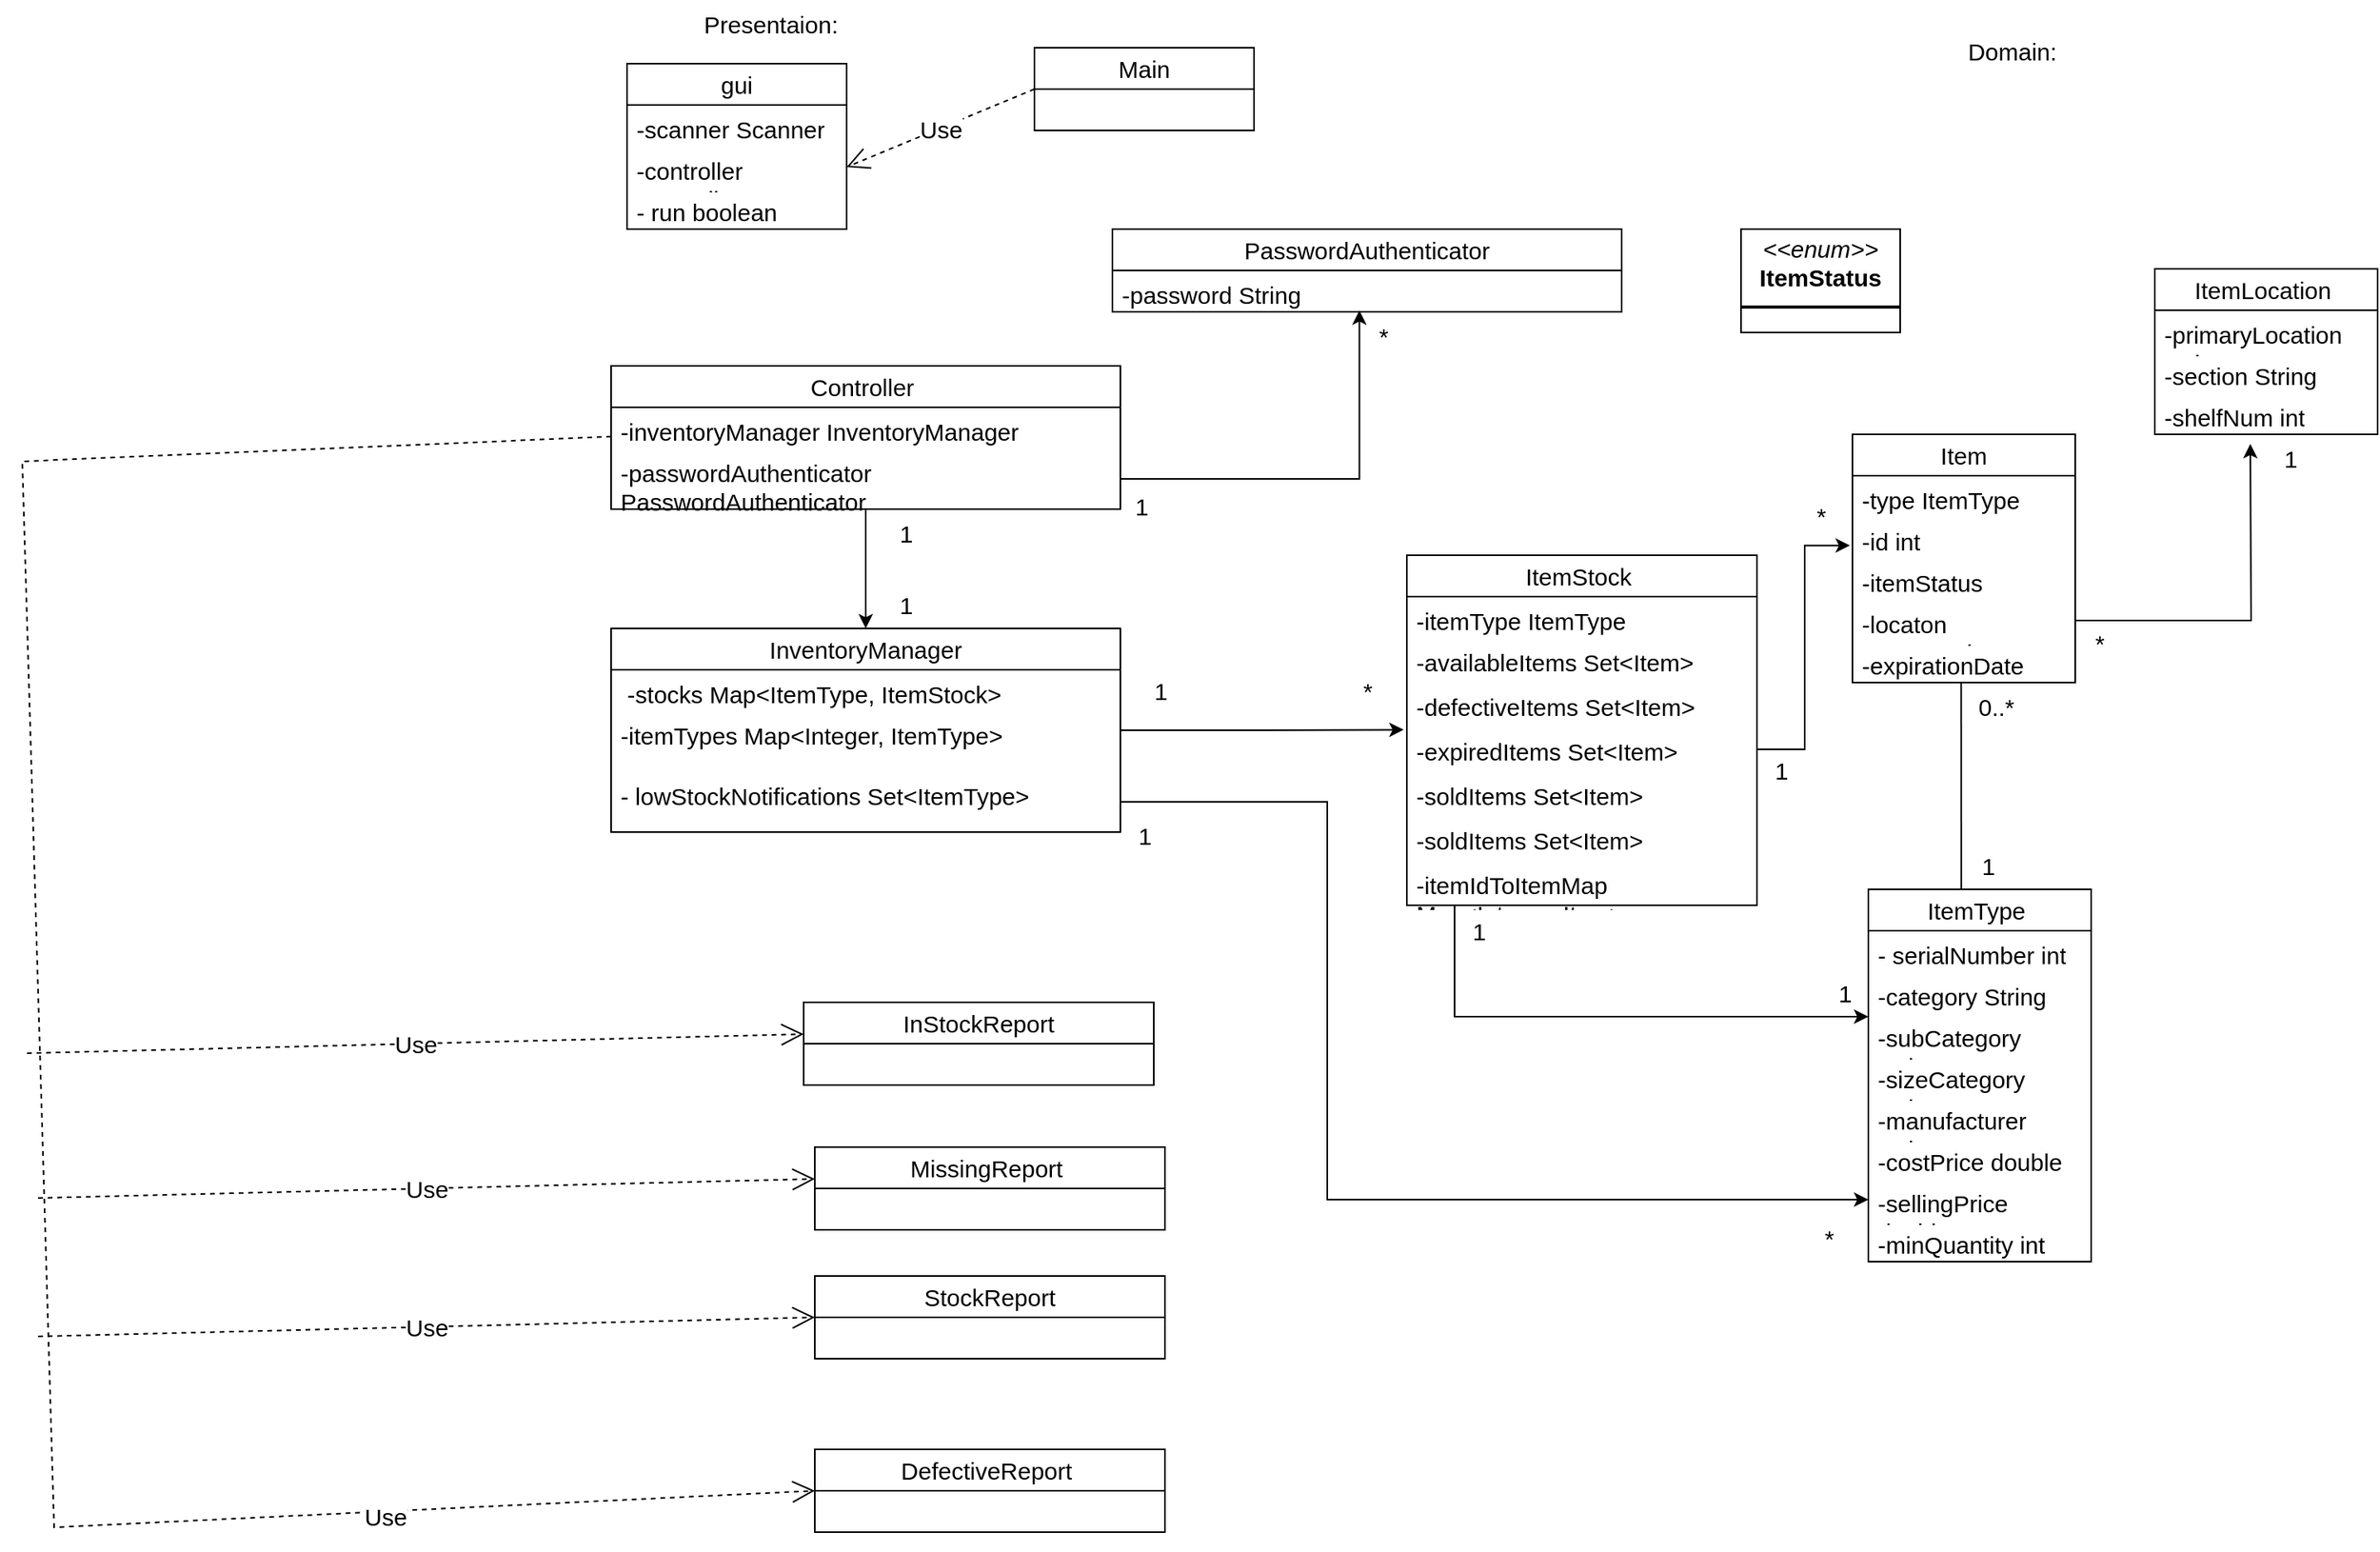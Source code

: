 <mxfile version="24.5.2" type="github">
  <diagram id="C5RBs43oDa-KdzZeNtuy" name="Page-1">
    <mxGraphModel dx="2006" dy="669" grid="1" gridSize="10" guides="1" tooltips="1" connect="1" arrows="1" fold="1" page="1" pageScale="1" pageWidth="827" pageHeight="1169" math="0" shadow="0">
      <root>
        <mxCell id="WIyWlLk6GJQsqaUBKTNV-0" />
        <mxCell id="WIyWlLk6GJQsqaUBKTNV-1" parent="WIyWlLk6GJQsqaUBKTNV-0" />
        <mxCell id="pisz0PyIYx20GaxpdS_j-4" value="&lt;font style=&quot;font-size: 15px;&quot;&gt;Presentaion&lt;/font&gt;:" style="text;html=1;align=center;verticalAlign=middle;resizable=0;points=[];autosize=1;strokeColor=none;fillColor=none;fontSize=15;" vertex="1" parent="WIyWlLk6GJQsqaUBKTNV-1">
          <mxGeometry x="65" y="20" width="110" height="30" as="geometry" />
        </mxCell>
        <mxCell id="pisz0PyIYx20GaxpdS_j-6" value="gui" style="swimlane;fontStyle=0;childLayout=stackLayout;horizontal=1;startSize=26;fillColor=none;horizontalStack=0;resizeParent=1;resizeParentMax=0;resizeLast=0;collapsible=1;marginBottom=0;whiteSpace=wrap;html=1;fontSize=15;" vertex="1" parent="WIyWlLk6GJQsqaUBKTNV-1">
          <mxGeometry x="30" y="60" width="138" height="104" as="geometry" />
        </mxCell>
        <mxCell id="pisz0PyIYx20GaxpdS_j-7" value="-scanner Scanner" style="text;strokeColor=none;fillColor=none;align=left;verticalAlign=top;spacingLeft=4;spacingRight=4;overflow=hidden;rotatable=0;points=[[0,0.5],[1,0.5]];portConstraint=eastwest;whiteSpace=wrap;html=1;fontSize=15;" vertex="1" parent="pisz0PyIYx20GaxpdS_j-6">
          <mxGeometry y="26" width="138" height="26" as="geometry" />
        </mxCell>
        <mxCell id="pisz0PyIYx20GaxpdS_j-8" value="-controller Controller" style="text;strokeColor=none;fillColor=none;align=left;verticalAlign=top;spacingLeft=4;spacingRight=4;overflow=hidden;rotatable=0;points=[[0,0.5],[1,0.5]];portConstraint=eastwest;whiteSpace=wrap;html=1;fontSize=15;" vertex="1" parent="pisz0PyIYx20GaxpdS_j-6">
          <mxGeometry y="52" width="138" height="26" as="geometry" />
        </mxCell>
        <mxCell id="pisz0PyIYx20GaxpdS_j-9" value="- run boolean" style="text;strokeColor=none;fillColor=none;align=left;verticalAlign=top;spacingLeft=4;spacingRight=4;overflow=hidden;rotatable=0;points=[[0,0.5],[1,0.5]];portConstraint=eastwest;whiteSpace=wrap;html=1;fontSize=15;" vertex="1" parent="pisz0PyIYx20GaxpdS_j-6">
          <mxGeometry y="78" width="138" height="26" as="geometry" />
        </mxCell>
        <mxCell id="pisz0PyIYx20GaxpdS_j-14" value="Use" style="endArrow=open;endSize=12;dashed=1;html=1;rounded=0;entryX=1;entryY=0.5;entryDx=0;entryDy=0;exitX=0;exitY=0.5;exitDx=0;exitDy=0;fontSize=15;" edge="1" parent="WIyWlLk6GJQsqaUBKTNV-1" source="pisz0PyIYx20GaxpdS_j-88" target="pisz0PyIYx20GaxpdS_j-8">
          <mxGeometry width="160" relative="1" as="geometry">
            <mxPoint x="220" y="56" as="sourcePoint" />
            <mxPoint x="470" y="180" as="targetPoint" />
          </mxGeometry>
        </mxCell>
        <mxCell id="pisz0PyIYx20GaxpdS_j-18" value="&lt;font style=&quot;font-size: 15px;&quot;&gt;Domain:&lt;/font&gt;" style="text;html=1;align=center;verticalAlign=middle;resizable=0;points=[];autosize=1;strokeColor=none;fillColor=none;fontSize=15;" vertex="1" parent="WIyWlLk6GJQsqaUBKTNV-1">
          <mxGeometry x="860" y="37" width="80" height="30" as="geometry" />
        </mxCell>
        <mxCell id="pisz0PyIYx20GaxpdS_j-19" value="Item" style="swimlane;fontStyle=0;childLayout=stackLayout;horizontal=1;startSize=26;fillColor=none;horizontalStack=0;resizeParent=1;resizeParentMax=0;resizeLast=0;collapsible=1;marginBottom=0;whiteSpace=wrap;html=1;fontSize=15;" vertex="1" parent="WIyWlLk6GJQsqaUBKTNV-1">
          <mxGeometry x="800" y="293" width="140" height="156" as="geometry" />
        </mxCell>
        <mxCell id="pisz0PyIYx20GaxpdS_j-20" value="-type ItemType" style="text;strokeColor=none;fillColor=none;align=left;verticalAlign=top;spacingLeft=4;spacingRight=4;overflow=hidden;rotatable=0;points=[[0,0.5],[1,0.5]];portConstraint=eastwest;whiteSpace=wrap;html=1;fontSize=15;" vertex="1" parent="pisz0PyIYx20GaxpdS_j-19">
          <mxGeometry y="26" width="140" height="26" as="geometry" />
        </mxCell>
        <mxCell id="pisz0PyIYx20GaxpdS_j-21" value="-id int&amp;nbsp;" style="text;strokeColor=none;fillColor=none;align=left;verticalAlign=top;spacingLeft=4;spacingRight=4;overflow=hidden;rotatable=0;points=[[0,0.5],[1,0.5]];portConstraint=eastwest;whiteSpace=wrap;html=1;fontSize=15;" vertex="1" parent="pisz0PyIYx20GaxpdS_j-19">
          <mxGeometry y="52" width="140" height="26" as="geometry" />
        </mxCell>
        <mxCell id="pisz0PyIYx20GaxpdS_j-22" value="-itemStatus ItemStatus" style="text;strokeColor=none;fillColor=none;align=left;verticalAlign=top;spacingLeft=4;spacingRight=4;overflow=hidden;rotatable=0;points=[[0,0.5],[1,0.5]];portConstraint=eastwest;whiteSpace=wrap;html=1;fontSize=15;" vertex="1" parent="pisz0PyIYx20GaxpdS_j-19">
          <mxGeometry y="78" width="140" height="26" as="geometry" />
        </mxCell>
        <mxCell id="pisz0PyIYx20GaxpdS_j-89" style="edgeStyle=orthogonalEdgeStyle;rounded=0;orthogonalLoop=1;jettySize=auto;html=1;fontSize=15;" edge="1" parent="pisz0PyIYx20GaxpdS_j-19" source="pisz0PyIYx20GaxpdS_j-39">
          <mxGeometry relative="1" as="geometry">
            <mxPoint x="250" y="6" as="targetPoint" />
          </mxGeometry>
        </mxCell>
        <mxCell id="pisz0PyIYx20GaxpdS_j-39" value="-locaton ItemLocation" style="text;strokeColor=none;fillColor=none;align=left;verticalAlign=top;spacingLeft=4;spacingRight=4;overflow=hidden;rotatable=0;points=[[0,0.5],[1,0.5]];portConstraint=eastwest;whiteSpace=wrap;html=1;fontSize=15;" vertex="1" parent="pisz0PyIYx20GaxpdS_j-19">
          <mxGeometry y="104" width="140" height="26" as="geometry" />
        </mxCell>
        <mxCell id="pisz0PyIYx20GaxpdS_j-40" value="-expirationDate Date" style="text;strokeColor=none;fillColor=none;align=left;verticalAlign=top;spacingLeft=4;spacingRight=4;overflow=hidden;rotatable=0;points=[[0,0.5],[1,0.5]];portConstraint=eastwest;whiteSpace=wrap;html=1;fontSize=15;" vertex="1" parent="pisz0PyIYx20GaxpdS_j-19">
          <mxGeometry y="130" width="140" height="26" as="geometry" />
        </mxCell>
        <mxCell id="pisz0PyIYx20GaxpdS_j-23" value="ItemLocation&amp;nbsp;" style="swimlane;fontStyle=0;childLayout=stackLayout;horizontal=1;startSize=26;fillColor=none;horizontalStack=0;resizeParent=1;resizeParentMax=0;resizeLast=0;collapsible=1;marginBottom=0;whiteSpace=wrap;html=1;fontSize=15;" vertex="1" parent="WIyWlLk6GJQsqaUBKTNV-1">
          <mxGeometry x="990" y="189" width="140" height="104" as="geometry" />
        </mxCell>
        <mxCell id="pisz0PyIYx20GaxpdS_j-24" value="-primaryLocation String" style="text;strokeColor=none;fillColor=none;align=left;verticalAlign=top;spacingLeft=4;spacingRight=4;overflow=hidden;rotatable=0;points=[[0,0.5],[1,0.5]];portConstraint=eastwest;whiteSpace=wrap;html=1;fontSize=15;" vertex="1" parent="pisz0PyIYx20GaxpdS_j-23">
          <mxGeometry y="26" width="140" height="26" as="geometry" />
        </mxCell>
        <mxCell id="pisz0PyIYx20GaxpdS_j-25" value="-section String" style="text;strokeColor=none;fillColor=none;align=left;verticalAlign=top;spacingLeft=4;spacingRight=4;overflow=hidden;rotatable=0;points=[[0,0.5],[1,0.5]];portConstraint=eastwest;whiteSpace=wrap;html=1;fontSize=15;" vertex="1" parent="pisz0PyIYx20GaxpdS_j-23">
          <mxGeometry y="52" width="140" height="26" as="geometry" />
        </mxCell>
        <mxCell id="pisz0PyIYx20GaxpdS_j-26" value="-shelfNum int" style="text;strokeColor=none;fillColor=none;align=left;verticalAlign=top;spacingLeft=4;spacingRight=4;overflow=hidden;rotatable=0;points=[[0,0.5],[1,0.5]];portConstraint=eastwest;whiteSpace=wrap;html=1;fontSize=15;" vertex="1" parent="pisz0PyIYx20GaxpdS_j-23">
          <mxGeometry y="78" width="140" height="26" as="geometry" />
        </mxCell>
        <mxCell id="pisz0PyIYx20GaxpdS_j-100" style="edgeStyle=orthogonalEdgeStyle;rounded=0;orthogonalLoop=1;jettySize=auto;html=1;entryX=0;entryY=0.5;entryDx=0;entryDy=0;fontSize=15;" edge="1" parent="WIyWlLk6GJQsqaUBKTNV-1" source="pisz0PyIYx20GaxpdS_j-47">
          <mxGeometry relative="1" as="geometry">
            <mxPoint x="470.0" y="784" as="sourcePoint" />
            <mxPoint x="810.0" y="659" as="targetPoint" />
            <Array as="points">
              <mxPoint x="550" y="659" />
            </Array>
          </mxGeometry>
        </mxCell>
        <mxCell id="pisz0PyIYx20GaxpdS_j-27" value="ItemStock&amp;nbsp;" style="swimlane;fontStyle=0;childLayout=stackLayout;horizontal=1;startSize=26;fillColor=none;horizontalStack=0;resizeParent=1;resizeParentMax=0;resizeLast=0;collapsible=1;marginBottom=0;whiteSpace=wrap;html=1;fontSize=15;" vertex="1" parent="WIyWlLk6GJQsqaUBKTNV-1">
          <mxGeometry x="520" y="369" width="220" height="220" as="geometry" />
        </mxCell>
        <mxCell id="pisz0PyIYx20GaxpdS_j-28" value="-itemType ItemType&amp;nbsp;" style="text;strokeColor=none;fillColor=none;align=left;verticalAlign=top;spacingLeft=4;spacingRight=4;overflow=hidden;rotatable=0;points=[[0,0.5],[1,0.5]];portConstraint=eastwest;whiteSpace=wrap;html=1;fontSize=15;" vertex="1" parent="pisz0PyIYx20GaxpdS_j-27">
          <mxGeometry y="26" width="220" height="26" as="geometry" />
        </mxCell>
        <mxCell id="pisz0PyIYx20GaxpdS_j-42" value="-availableItems Set&amp;lt;Item&amp;gt;" style="text;strokeColor=none;fillColor=none;align=left;verticalAlign=top;spacingLeft=4;spacingRight=4;overflow=hidden;rotatable=0;points=[[0,0.5],[1,0.5]];portConstraint=eastwest;whiteSpace=wrap;html=1;fontSize=15;" vertex="1" parent="pisz0PyIYx20GaxpdS_j-27">
          <mxGeometry y="52" width="220" height="28" as="geometry" />
        </mxCell>
        <mxCell id="pisz0PyIYx20GaxpdS_j-43" value="-defectiveItems Set&amp;lt;Item&amp;gt;" style="text;strokeColor=none;fillColor=none;align=left;verticalAlign=top;spacingLeft=4;spacingRight=4;overflow=hidden;rotatable=0;points=[[0,0.5],[1,0.5]];portConstraint=eastwest;whiteSpace=wrap;html=1;fontSize=15;" vertex="1" parent="pisz0PyIYx20GaxpdS_j-27">
          <mxGeometry y="80" width="220" height="28" as="geometry" />
        </mxCell>
        <mxCell id="pisz0PyIYx20GaxpdS_j-44" value="-expiredItems Set&amp;lt;Item&amp;gt;" style="text;strokeColor=none;fillColor=none;align=left;verticalAlign=top;spacingLeft=4;spacingRight=4;overflow=hidden;rotatable=0;points=[[0,0.5],[1,0.5]];portConstraint=eastwest;whiteSpace=wrap;html=1;fontSize=15;" vertex="1" parent="pisz0PyIYx20GaxpdS_j-27">
          <mxGeometry y="108" width="220" height="28" as="geometry" />
        </mxCell>
        <mxCell id="pisz0PyIYx20GaxpdS_j-45" value="-soldItems Set&amp;lt;Item&amp;gt;" style="text;strokeColor=none;fillColor=none;align=left;verticalAlign=top;spacingLeft=4;spacingRight=4;overflow=hidden;rotatable=0;points=[[0,0.5],[1,0.5]];portConstraint=eastwest;whiteSpace=wrap;html=1;fontSize=15;" vertex="1" parent="pisz0PyIYx20GaxpdS_j-27">
          <mxGeometry y="136" width="220" height="28" as="geometry" />
        </mxCell>
        <mxCell id="pisz0PyIYx20GaxpdS_j-46" value="-soldItems Set&amp;lt;Item&amp;gt;" style="text;strokeColor=none;fillColor=none;align=left;verticalAlign=top;spacingLeft=4;spacingRight=4;overflow=hidden;rotatable=0;points=[[0,0.5],[1,0.5]];portConstraint=eastwest;whiteSpace=wrap;html=1;fontSize=15;" vertex="1" parent="pisz0PyIYx20GaxpdS_j-27">
          <mxGeometry y="164" width="220" height="28" as="geometry" />
        </mxCell>
        <mxCell id="pisz0PyIYx20GaxpdS_j-47" value="-itemIdToItemMap Map&amp;lt;Integer, Item&amp;gt;&amp;nbsp;" style="text;strokeColor=none;fillColor=none;align=left;verticalAlign=top;spacingLeft=4;spacingRight=4;overflow=hidden;rotatable=0;points=[[0,0.5],[1,0.5]];portConstraint=eastwest;whiteSpace=wrap;html=1;fontSize=15;" vertex="1" parent="pisz0PyIYx20GaxpdS_j-27">
          <mxGeometry y="192" width="220" height="28" as="geometry" />
        </mxCell>
        <mxCell id="pisz0PyIYx20GaxpdS_j-35" value="ItemType&amp;nbsp;" style="swimlane;fontStyle=0;childLayout=stackLayout;horizontal=1;startSize=26;fillColor=none;horizontalStack=0;resizeParent=1;resizeParentMax=0;resizeLast=0;collapsible=1;marginBottom=0;whiteSpace=wrap;html=1;fontSize=15;" vertex="1" parent="WIyWlLk6GJQsqaUBKTNV-1">
          <mxGeometry x="810" y="579" width="140" height="234" as="geometry" />
        </mxCell>
        <mxCell id="pisz0PyIYx20GaxpdS_j-36" value="-&amp;nbsp;serialNumber int" style="text;strokeColor=none;fillColor=none;align=left;verticalAlign=top;spacingLeft=4;spacingRight=4;overflow=hidden;rotatable=0;points=[[0,0.5],[1,0.5]];portConstraint=eastwest;whiteSpace=wrap;html=1;fontSize=15;" vertex="1" parent="pisz0PyIYx20GaxpdS_j-35">
          <mxGeometry y="26" width="140" height="26" as="geometry" />
        </mxCell>
        <mxCell id="pisz0PyIYx20GaxpdS_j-37" value="-category String" style="text;strokeColor=none;fillColor=none;align=left;verticalAlign=top;spacingLeft=4;spacingRight=4;overflow=hidden;rotatable=0;points=[[0,0.5],[1,0.5]];portConstraint=eastwest;whiteSpace=wrap;html=1;fontSize=15;" vertex="1" parent="pisz0PyIYx20GaxpdS_j-35">
          <mxGeometry y="52" width="140" height="26" as="geometry" />
        </mxCell>
        <mxCell id="pisz0PyIYx20GaxpdS_j-48" value="-subCategory String" style="text;strokeColor=none;fillColor=none;align=left;verticalAlign=top;spacingLeft=4;spacingRight=4;overflow=hidden;rotatable=0;points=[[0,0.5],[1,0.5]];portConstraint=eastwest;whiteSpace=wrap;html=1;fontSize=15;" vertex="1" parent="pisz0PyIYx20GaxpdS_j-35">
          <mxGeometry y="78" width="140" height="26" as="geometry" />
        </mxCell>
        <mxCell id="pisz0PyIYx20GaxpdS_j-49" value="-sizeCategory String" style="text;strokeColor=none;fillColor=none;align=left;verticalAlign=top;spacingLeft=4;spacingRight=4;overflow=hidden;rotatable=0;points=[[0,0.5],[1,0.5]];portConstraint=eastwest;whiteSpace=wrap;html=1;fontSize=15;" vertex="1" parent="pisz0PyIYx20GaxpdS_j-35">
          <mxGeometry y="104" width="140" height="26" as="geometry" />
        </mxCell>
        <mxCell id="pisz0PyIYx20GaxpdS_j-50" value="-manufacturer String" style="text;strokeColor=none;fillColor=none;align=left;verticalAlign=top;spacingLeft=4;spacingRight=4;overflow=hidden;rotatable=0;points=[[0,0.5],[1,0.5]];portConstraint=eastwest;whiteSpace=wrap;html=1;fontSize=15;" vertex="1" parent="pisz0PyIYx20GaxpdS_j-35">
          <mxGeometry y="130" width="140" height="26" as="geometry" />
        </mxCell>
        <mxCell id="pisz0PyIYx20GaxpdS_j-51" value="-costPrice double" style="text;strokeColor=none;fillColor=none;align=left;verticalAlign=top;spacingLeft=4;spacingRight=4;overflow=hidden;rotatable=0;points=[[0,0.5],[1,0.5]];portConstraint=eastwest;whiteSpace=wrap;html=1;fontSize=15;" vertex="1" parent="pisz0PyIYx20GaxpdS_j-35">
          <mxGeometry y="156" width="140" height="26" as="geometry" />
        </mxCell>
        <mxCell id="pisz0PyIYx20GaxpdS_j-53" value="-sellingPrice double" style="text;strokeColor=none;fillColor=none;align=left;verticalAlign=top;spacingLeft=4;spacingRight=4;overflow=hidden;rotatable=0;points=[[0,0.5],[1,0.5]];portConstraint=eastwest;whiteSpace=wrap;html=1;fontSize=15;" vertex="1" parent="pisz0PyIYx20GaxpdS_j-35">
          <mxGeometry y="182" width="140" height="26" as="geometry" />
        </mxCell>
        <mxCell id="pisz0PyIYx20GaxpdS_j-54" value="-minQuantity int" style="text;strokeColor=none;fillColor=none;align=left;verticalAlign=top;spacingLeft=4;spacingRight=4;overflow=hidden;rotatable=0;points=[[0,0.5],[1,0.5]];portConstraint=eastwest;whiteSpace=wrap;html=1;fontSize=15;" vertex="1" parent="pisz0PyIYx20GaxpdS_j-35">
          <mxGeometry y="208" width="140" height="26" as="geometry" />
        </mxCell>
        <mxCell id="pisz0PyIYx20GaxpdS_j-41" value="&lt;p style=&quot;margin: 4px 0px 0px; text-align: center; font-size: 15px;&quot;&gt;&lt;i style=&quot;font-size: 15px;&quot;&gt;&amp;lt;&amp;lt;enum&amp;gt;&amp;gt;&lt;/i&gt;&lt;br style=&quot;font-size: 15px;&quot;&gt;&lt;b style=&quot;font-size: 15px;&quot;&gt;ItemStatus&lt;/b&gt;&lt;br style=&quot;font-size: 15px;&quot;&gt;&lt;/p&gt;&lt;hr style=&quot;border-style: solid; font-size: 15px;&quot;&gt;&lt;p style=&quot;margin: 0px 0px 0px 4px; font-size: 15px;&quot;&gt;&lt;br style=&quot;font-size: 15px;&quot;&gt;&lt;/p&gt;" style="verticalAlign=top;align=left;overflow=fill;html=1;whiteSpace=wrap;fontSize=15;" vertex="1" parent="WIyWlLk6GJQsqaUBKTNV-1">
          <mxGeometry x="730" y="164" width="100" height="65" as="geometry" />
        </mxCell>
        <mxCell id="pisz0PyIYx20GaxpdS_j-55" value="DefectiveReport&amp;nbsp;" style="swimlane;fontStyle=0;childLayout=stackLayout;horizontal=1;startSize=26;fillColor=none;horizontalStack=0;resizeParent=1;resizeParentMax=0;resizeLast=0;collapsible=1;marginBottom=0;whiteSpace=wrap;html=1;fontSize=15;" vertex="1" parent="WIyWlLk6GJQsqaUBKTNV-1">
          <mxGeometry x="148" y="931" width="220" height="52" as="geometry" />
        </mxCell>
        <mxCell id="pisz0PyIYx20GaxpdS_j-63" value="StockReport" style="swimlane;fontStyle=0;childLayout=stackLayout;horizontal=1;startSize=26;fillColor=none;horizontalStack=0;resizeParent=1;resizeParentMax=0;resizeLast=0;collapsible=1;marginBottom=0;whiteSpace=wrap;html=1;fontSize=15;" vertex="1" parent="WIyWlLk6GJQsqaUBKTNV-1">
          <mxGeometry x="148" y="822" width="220" height="52" as="geometry" />
        </mxCell>
        <mxCell id="pisz0PyIYx20GaxpdS_j-64" value="InStockReport" style="swimlane;fontStyle=0;childLayout=stackLayout;horizontal=1;startSize=26;fillColor=none;horizontalStack=0;resizeParent=1;resizeParentMax=0;resizeLast=0;collapsible=1;marginBottom=0;whiteSpace=wrap;html=1;fontSize=15;" vertex="1" parent="WIyWlLk6GJQsqaUBKTNV-1">
          <mxGeometry x="141" y="650" width="220" height="52" as="geometry" />
        </mxCell>
        <mxCell id="pisz0PyIYx20GaxpdS_j-65" value="MissingReport&amp;nbsp;" style="swimlane;fontStyle=0;childLayout=stackLayout;horizontal=1;startSize=26;fillColor=none;horizontalStack=0;resizeParent=1;resizeParentMax=0;resizeLast=0;collapsible=1;marginBottom=0;whiteSpace=wrap;html=1;fontSize=15;" vertex="1" parent="WIyWlLk6GJQsqaUBKTNV-1">
          <mxGeometry x="148" y="741" width="220" height="52" as="geometry" />
        </mxCell>
        <mxCell id="pisz0PyIYx20GaxpdS_j-116" style="edgeStyle=orthogonalEdgeStyle;rounded=0;orthogonalLoop=1;jettySize=auto;html=1;fontSize=15;" edge="1" parent="WIyWlLk6GJQsqaUBKTNV-1" source="pisz0PyIYx20GaxpdS_j-67" target="pisz0PyIYx20GaxpdS_j-76">
          <mxGeometry relative="1" as="geometry" />
        </mxCell>
        <mxCell id="pisz0PyIYx20GaxpdS_j-67" value="Controller&amp;nbsp;" style="swimlane;fontStyle=0;childLayout=stackLayout;horizontal=1;startSize=26;fillColor=none;horizontalStack=0;resizeParent=1;resizeParentMax=0;resizeLast=0;collapsible=1;marginBottom=0;whiteSpace=wrap;html=1;fontSize=15;" vertex="1" parent="WIyWlLk6GJQsqaUBKTNV-1">
          <mxGeometry x="20" y="250" width="320" height="90" as="geometry" />
        </mxCell>
        <mxCell id="pisz0PyIYx20GaxpdS_j-68" value="-inventoryManager InventoryManager" style="text;strokeColor=none;fillColor=none;align=left;verticalAlign=top;spacingLeft=4;spacingRight=4;overflow=hidden;rotatable=0;points=[[0,0.5],[1,0.5]];portConstraint=eastwest;whiteSpace=wrap;html=1;fontSize=15;" vertex="1" parent="pisz0PyIYx20GaxpdS_j-67">
          <mxGeometry y="26" width="320" height="26" as="geometry" />
        </mxCell>
        <mxCell id="pisz0PyIYx20GaxpdS_j-119" value="" style="endArrow=open;endSize=12;dashed=1;html=1;rounded=0;entryX=0;entryY=0.5;entryDx=0;entryDy=0;fontSize=15;" edge="1" parent="pisz0PyIYx20GaxpdS_j-67" target="pisz0PyIYx20GaxpdS_j-55">
          <mxGeometry width="160" relative="1" as="geometry">
            <mxPoint y="44.41" as="sourcePoint" />
            <mxPoint x="-270" y="40" as="targetPoint" />
            <Array as="points">
              <mxPoint x="-370" y="60" />
              <mxPoint x="-350" y="730" />
            </Array>
          </mxGeometry>
        </mxCell>
        <mxCell id="pisz0PyIYx20GaxpdS_j-124" value="Use" style="edgeLabel;html=1;align=center;verticalAlign=middle;resizable=0;points=[];fontSize=15;" vertex="1" connectable="0" parent="pisz0PyIYx20GaxpdS_j-119">
          <mxGeometry x="0.643" y="-3" relative="1" as="geometry">
            <mxPoint as="offset" />
          </mxGeometry>
        </mxCell>
        <mxCell id="pisz0PyIYx20GaxpdS_j-75" value="-passwordAuthenticator PasswordAuthenticator" style="text;strokeColor=none;fillColor=none;align=left;verticalAlign=top;spacingLeft=4;spacingRight=4;overflow=hidden;rotatable=0;points=[[0,0.5],[1,0.5]];portConstraint=eastwest;whiteSpace=wrap;html=1;fontSize=15;" vertex="1" parent="pisz0PyIYx20GaxpdS_j-67">
          <mxGeometry y="52" width="320" height="38" as="geometry" />
        </mxCell>
        <mxCell id="pisz0PyIYx20GaxpdS_j-76" value="InventoryManager" style="swimlane;fontStyle=0;childLayout=stackLayout;horizontal=1;startSize=26;fillColor=none;horizontalStack=0;resizeParent=1;resizeParentMax=0;resizeLast=0;collapsible=1;marginBottom=0;whiteSpace=wrap;html=1;fontSize=15;" vertex="1" parent="WIyWlLk6GJQsqaUBKTNV-1">
          <mxGeometry x="20" y="415" width="320" height="128" as="geometry" />
        </mxCell>
        <mxCell id="pisz0PyIYx20GaxpdS_j-77" value="&amp;nbsp;-stocks Map&amp;lt;ItemType, ItemStock&amp;gt;&amp;nbsp;" style="text;strokeColor=none;fillColor=none;align=left;verticalAlign=top;spacingLeft=4;spacingRight=4;overflow=hidden;rotatable=0;points=[[0,0.5],[1,0.5]];portConstraint=eastwest;whiteSpace=wrap;html=1;fontSize=15;" vertex="1" parent="pisz0PyIYx20GaxpdS_j-76">
          <mxGeometry y="26" width="320" height="26" as="geometry" />
        </mxCell>
        <mxCell id="pisz0PyIYx20GaxpdS_j-78" value="-itemTypes Map&amp;lt;Integer, ItemType&amp;gt;" style="text;strokeColor=none;fillColor=none;align=left;verticalAlign=top;spacingLeft=4;spacingRight=4;overflow=hidden;rotatable=0;points=[[0,0.5],[1,0.5]];portConstraint=eastwest;whiteSpace=wrap;html=1;fontSize=15;" vertex="1" parent="pisz0PyIYx20GaxpdS_j-76">
          <mxGeometry y="52" width="320" height="38" as="geometry" />
        </mxCell>
        <mxCell id="pisz0PyIYx20GaxpdS_j-79" value="- lowStockNotifications Set&amp;lt;ItemType&amp;gt;" style="text;strokeColor=none;fillColor=none;align=left;verticalAlign=top;spacingLeft=4;spacingRight=4;overflow=hidden;rotatable=0;points=[[0,0.5],[1,0.5]];portConstraint=eastwest;whiteSpace=wrap;html=1;fontSize=15;" vertex="1" parent="pisz0PyIYx20GaxpdS_j-76">
          <mxGeometry y="90" width="320" height="38" as="geometry" />
        </mxCell>
        <mxCell id="pisz0PyIYx20GaxpdS_j-84" value="PasswordAuthenticator" style="swimlane;fontStyle=0;childLayout=stackLayout;horizontal=1;startSize=26;fillColor=none;horizontalStack=0;resizeParent=1;resizeParentMax=0;resizeLast=0;collapsible=1;marginBottom=0;whiteSpace=wrap;html=1;fontSize=15;" vertex="1" parent="WIyWlLk6GJQsqaUBKTNV-1">
          <mxGeometry x="335" y="164" width="320" height="52" as="geometry" />
        </mxCell>
        <mxCell id="pisz0PyIYx20GaxpdS_j-85" value="-password String&amp;nbsp;" style="text;strokeColor=none;fillColor=none;align=left;verticalAlign=top;spacingLeft=4;spacingRight=4;overflow=hidden;rotatable=0;points=[[0,0.5],[1,0.5]];portConstraint=eastwest;whiteSpace=wrap;html=1;fontSize=15;" vertex="1" parent="pisz0PyIYx20GaxpdS_j-84">
          <mxGeometry y="26" width="320" height="26" as="geometry" />
        </mxCell>
        <mxCell id="pisz0PyIYx20GaxpdS_j-88" value="Main" style="swimlane;fontStyle=0;childLayout=stackLayout;horizontal=1;startSize=26;fillColor=none;horizontalStack=0;resizeParent=1;resizeParentMax=0;resizeLast=0;collapsible=1;marginBottom=0;whiteSpace=wrap;html=1;fontSize=15;" vertex="1" parent="WIyWlLk6GJQsqaUBKTNV-1">
          <mxGeometry x="286" y="50" width="138" height="52" as="geometry" />
        </mxCell>
        <mxCell id="pisz0PyIYx20GaxpdS_j-90" value="*" style="text;html=1;align=center;verticalAlign=middle;resizable=0;points=[];autosize=1;strokeColor=none;fillColor=none;fontSize=15;" vertex="1" parent="WIyWlLk6GJQsqaUBKTNV-1">
          <mxGeometry x="940" y="409" width="30" height="30" as="geometry" />
        </mxCell>
        <mxCell id="pisz0PyIYx20GaxpdS_j-91" value="1" style="text;html=1;align=center;verticalAlign=middle;resizable=0;points=[];autosize=1;strokeColor=none;fillColor=none;fontSize=15;" vertex="1" parent="WIyWlLk6GJQsqaUBKTNV-1">
          <mxGeometry x="1060" y="293" width="30" height="30" as="geometry" />
        </mxCell>
        <mxCell id="pisz0PyIYx20GaxpdS_j-96" value="" style="endArrow=none;html=1;rounded=0;entryX=0.488;entryY=1.019;entryDx=0;entryDy=0;entryPerimeter=0;exitX=0.417;exitY=0.002;exitDx=0;exitDy=0;exitPerimeter=0;fontSize=15;" edge="1" parent="WIyWlLk6GJQsqaUBKTNV-1" source="pisz0PyIYx20GaxpdS_j-35" target="pisz0PyIYx20GaxpdS_j-40">
          <mxGeometry width="50" height="50" relative="1" as="geometry">
            <mxPoint x="1150" y="599" as="sourcePoint" />
            <mxPoint x="1200" y="549" as="targetPoint" />
          </mxGeometry>
        </mxCell>
        <mxCell id="pisz0PyIYx20GaxpdS_j-97" value="1" style="text;html=1;align=center;verticalAlign=middle;resizable=0;points=[];autosize=1;strokeColor=none;fillColor=none;fontSize=15;" vertex="1" parent="WIyWlLk6GJQsqaUBKTNV-1">
          <mxGeometry x="870" y="549" width="30" height="30" as="geometry" />
        </mxCell>
        <mxCell id="pisz0PyIYx20GaxpdS_j-98" value="0..*" style="text;html=1;align=center;verticalAlign=middle;resizable=0;points=[];autosize=1;strokeColor=none;fillColor=none;fontSize=15;" vertex="1" parent="WIyWlLk6GJQsqaUBKTNV-1">
          <mxGeometry x="865" y="449" width="50" height="30" as="geometry" />
        </mxCell>
        <mxCell id="pisz0PyIYx20GaxpdS_j-101" value="1" style="text;html=1;align=center;verticalAlign=middle;resizable=0;points=[];autosize=1;strokeColor=none;fillColor=none;fontSize=15;" vertex="1" parent="WIyWlLk6GJQsqaUBKTNV-1">
          <mxGeometry x="780" y="629" width="30" height="30" as="geometry" />
        </mxCell>
        <mxCell id="pisz0PyIYx20GaxpdS_j-102" value="1" style="text;html=1;align=center;verticalAlign=middle;resizable=0;points=[];autosize=1;strokeColor=none;fillColor=none;fontSize=15;" vertex="1" parent="WIyWlLk6GJQsqaUBKTNV-1">
          <mxGeometry x="550" y="590" width="30" height="30" as="geometry" />
        </mxCell>
        <mxCell id="pisz0PyIYx20GaxpdS_j-103" style="edgeStyle=orthogonalEdgeStyle;rounded=0;orthogonalLoop=1;jettySize=auto;html=1;entryX=-0.011;entryY=0.687;entryDx=0;entryDy=0;entryPerimeter=0;fontSize=15;" edge="1" parent="WIyWlLk6GJQsqaUBKTNV-1" source="pisz0PyIYx20GaxpdS_j-44" target="pisz0PyIYx20GaxpdS_j-21">
          <mxGeometry relative="1" as="geometry" />
        </mxCell>
        <mxCell id="pisz0PyIYx20GaxpdS_j-104" value="1" style="text;html=1;align=center;verticalAlign=middle;resizable=0;points=[];autosize=1;strokeColor=none;fillColor=none;fontSize=15;" vertex="1" parent="WIyWlLk6GJQsqaUBKTNV-1">
          <mxGeometry x="740" y="489" width="30" height="30" as="geometry" />
        </mxCell>
        <mxCell id="pisz0PyIYx20GaxpdS_j-105" value="*" style="text;html=1;align=center;verticalAlign=middle;resizable=0;points=[];autosize=1;strokeColor=none;fillColor=none;fontSize=15;" vertex="1" parent="WIyWlLk6GJQsqaUBKTNV-1">
          <mxGeometry x="765" y="329" width="30" height="30" as="geometry" />
        </mxCell>
        <mxCell id="pisz0PyIYx20GaxpdS_j-107" style="edgeStyle=orthogonalEdgeStyle;rounded=0;orthogonalLoop=1;jettySize=auto;html=1;entryX=-0.009;entryY=0.06;entryDx=0;entryDy=0;entryPerimeter=0;fontSize=15;" edge="1" parent="WIyWlLk6GJQsqaUBKTNV-1" source="pisz0PyIYx20GaxpdS_j-76" target="pisz0PyIYx20GaxpdS_j-44">
          <mxGeometry relative="1" as="geometry" />
        </mxCell>
        <mxCell id="pisz0PyIYx20GaxpdS_j-108" style="edgeStyle=orthogonalEdgeStyle;rounded=0;orthogonalLoop=1;jettySize=auto;html=1;entryX=0;entryY=0.5;entryDx=0;entryDy=0;fontSize=15;" edge="1" parent="WIyWlLk6GJQsqaUBKTNV-1" source="pisz0PyIYx20GaxpdS_j-79" target="pisz0PyIYx20GaxpdS_j-53">
          <mxGeometry relative="1" as="geometry">
            <Array as="points">
              <mxPoint x="470" y="524" />
              <mxPoint x="470" y="774" />
            </Array>
          </mxGeometry>
        </mxCell>
        <mxCell id="pisz0PyIYx20GaxpdS_j-109" value="*" style="text;html=1;align=center;verticalAlign=middle;resizable=0;points=[];autosize=1;strokeColor=none;fillColor=none;fontSize=15;" vertex="1" parent="WIyWlLk6GJQsqaUBKTNV-1">
          <mxGeometry x="770" y="783" width="30" height="30" as="geometry" />
        </mxCell>
        <mxCell id="pisz0PyIYx20GaxpdS_j-110" value="1" style="text;html=1;align=center;verticalAlign=middle;resizable=0;points=[];autosize=1;strokeColor=none;fillColor=none;fontSize=15;" vertex="1" parent="WIyWlLk6GJQsqaUBKTNV-1">
          <mxGeometry x="340" y="530" width="30" height="30" as="geometry" />
        </mxCell>
        <mxCell id="pisz0PyIYx20GaxpdS_j-111" value="*" style="text;html=1;align=center;verticalAlign=middle;resizable=0;points=[];autosize=1;strokeColor=none;fillColor=none;fontSize=15;" vertex="1" parent="WIyWlLk6GJQsqaUBKTNV-1">
          <mxGeometry x="480" y="439" width="30" height="30" as="geometry" />
        </mxCell>
        <mxCell id="pisz0PyIYx20GaxpdS_j-112" value="1" style="text;html=1;align=center;verticalAlign=middle;resizable=0;points=[];autosize=1;strokeColor=none;fillColor=none;fontSize=15;" vertex="1" parent="WIyWlLk6GJQsqaUBKTNV-1">
          <mxGeometry x="350" y="439" width="30" height="30" as="geometry" />
        </mxCell>
        <mxCell id="pisz0PyIYx20GaxpdS_j-113" style="edgeStyle=orthogonalEdgeStyle;rounded=0;orthogonalLoop=1;jettySize=auto;html=1;entryX=0.485;entryY=0.966;entryDx=0;entryDy=0;entryPerimeter=0;fontSize=15;" edge="1" parent="WIyWlLk6GJQsqaUBKTNV-1" source="pisz0PyIYx20GaxpdS_j-75" target="pisz0PyIYx20GaxpdS_j-85">
          <mxGeometry relative="1" as="geometry">
            <mxPoint x="410" y="300" as="targetPoint" />
          </mxGeometry>
        </mxCell>
        <mxCell id="pisz0PyIYx20GaxpdS_j-114" value="*" style="text;html=1;align=center;verticalAlign=middle;resizable=0;points=[];autosize=1;strokeColor=none;fillColor=none;fontSize=15;" vertex="1" parent="WIyWlLk6GJQsqaUBKTNV-1">
          <mxGeometry x="490" y="216" width="30" height="30" as="geometry" />
        </mxCell>
        <mxCell id="pisz0PyIYx20GaxpdS_j-115" value="1" style="text;html=1;align=center;verticalAlign=middle;resizable=0;points=[];autosize=1;strokeColor=none;fillColor=none;fontSize=15;" vertex="1" parent="WIyWlLk6GJQsqaUBKTNV-1">
          <mxGeometry x="338" y="323" width="30" height="30" as="geometry" />
        </mxCell>
        <mxCell id="pisz0PyIYx20GaxpdS_j-117" value="1" style="text;html=1;align=center;verticalAlign=middle;resizable=0;points=[];autosize=1;strokeColor=none;fillColor=none;fontSize=15;" vertex="1" parent="WIyWlLk6GJQsqaUBKTNV-1">
          <mxGeometry x="190" y="385" width="30" height="30" as="geometry" />
        </mxCell>
        <mxCell id="pisz0PyIYx20GaxpdS_j-118" value="1" style="text;html=1;align=center;verticalAlign=middle;resizable=0;points=[];autosize=1;strokeColor=none;fillColor=none;fontSize=15;" vertex="1" parent="WIyWlLk6GJQsqaUBKTNV-1">
          <mxGeometry x="190" y="340" width="30" height="30" as="geometry" />
        </mxCell>
        <mxCell id="pisz0PyIYx20GaxpdS_j-121" value="Use" style="endArrow=open;endSize=12;dashed=1;html=1;rounded=0;entryX=0;entryY=0.5;entryDx=0;entryDy=0;fontSize=15;" edge="1" parent="WIyWlLk6GJQsqaUBKTNV-1" target="pisz0PyIYx20GaxpdS_j-63">
          <mxGeometry width="160" relative="1" as="geometry">
            <mxPoint x="-340" y="860" as="sourcePoint" />
            <mxPoint x="-180" y="860" as="targetPoint" />
          </mxGeometry>
        </mxCell>
        <mxCell id="pisz0PyIYx20GaxpdS_j-122" value="Use" style="endArrow=open;endSize=12;dashed=1;html=1;rounded=0;entryX=0;entryY=0.5;entryDx=0;entryDy=0;fontSize=15;" edge="1" parent="WIyWlLk6GJQsqaUBKTNV-1">
          <mxGeometry width="160" relative="1" as="geometry">
            <mxPoint x="-340" y="773" as="sourcePoint" />
            <mxPoint x="148" y="761" as="targetPoint" />
          </mxGeometry>
        </mxCell>
        <mxCell id="pisz0PyIYx20GaxpdS_j-123" value="Use" style="endArrow=open;endSize=12;dashed=1;html=1;rounded=0;entryX=0;entryY=0.5;entryDx=0;entryDy=0;fontSize=15;" edge="1" parent="WIyWlLk6GJQsqaUBKTNV-1">
          <mxGeometry width="160" relative="1" as="geometry">
            <mxPoint x="-347" y="682" as="sourcePoint" />
            <mxPoint x="141" y="670" as="targetPoint" />
          </mxGeometry>
        </mxCell>
      </root>
    </mxGraphModel>
  </diagram>
</mxfile>
